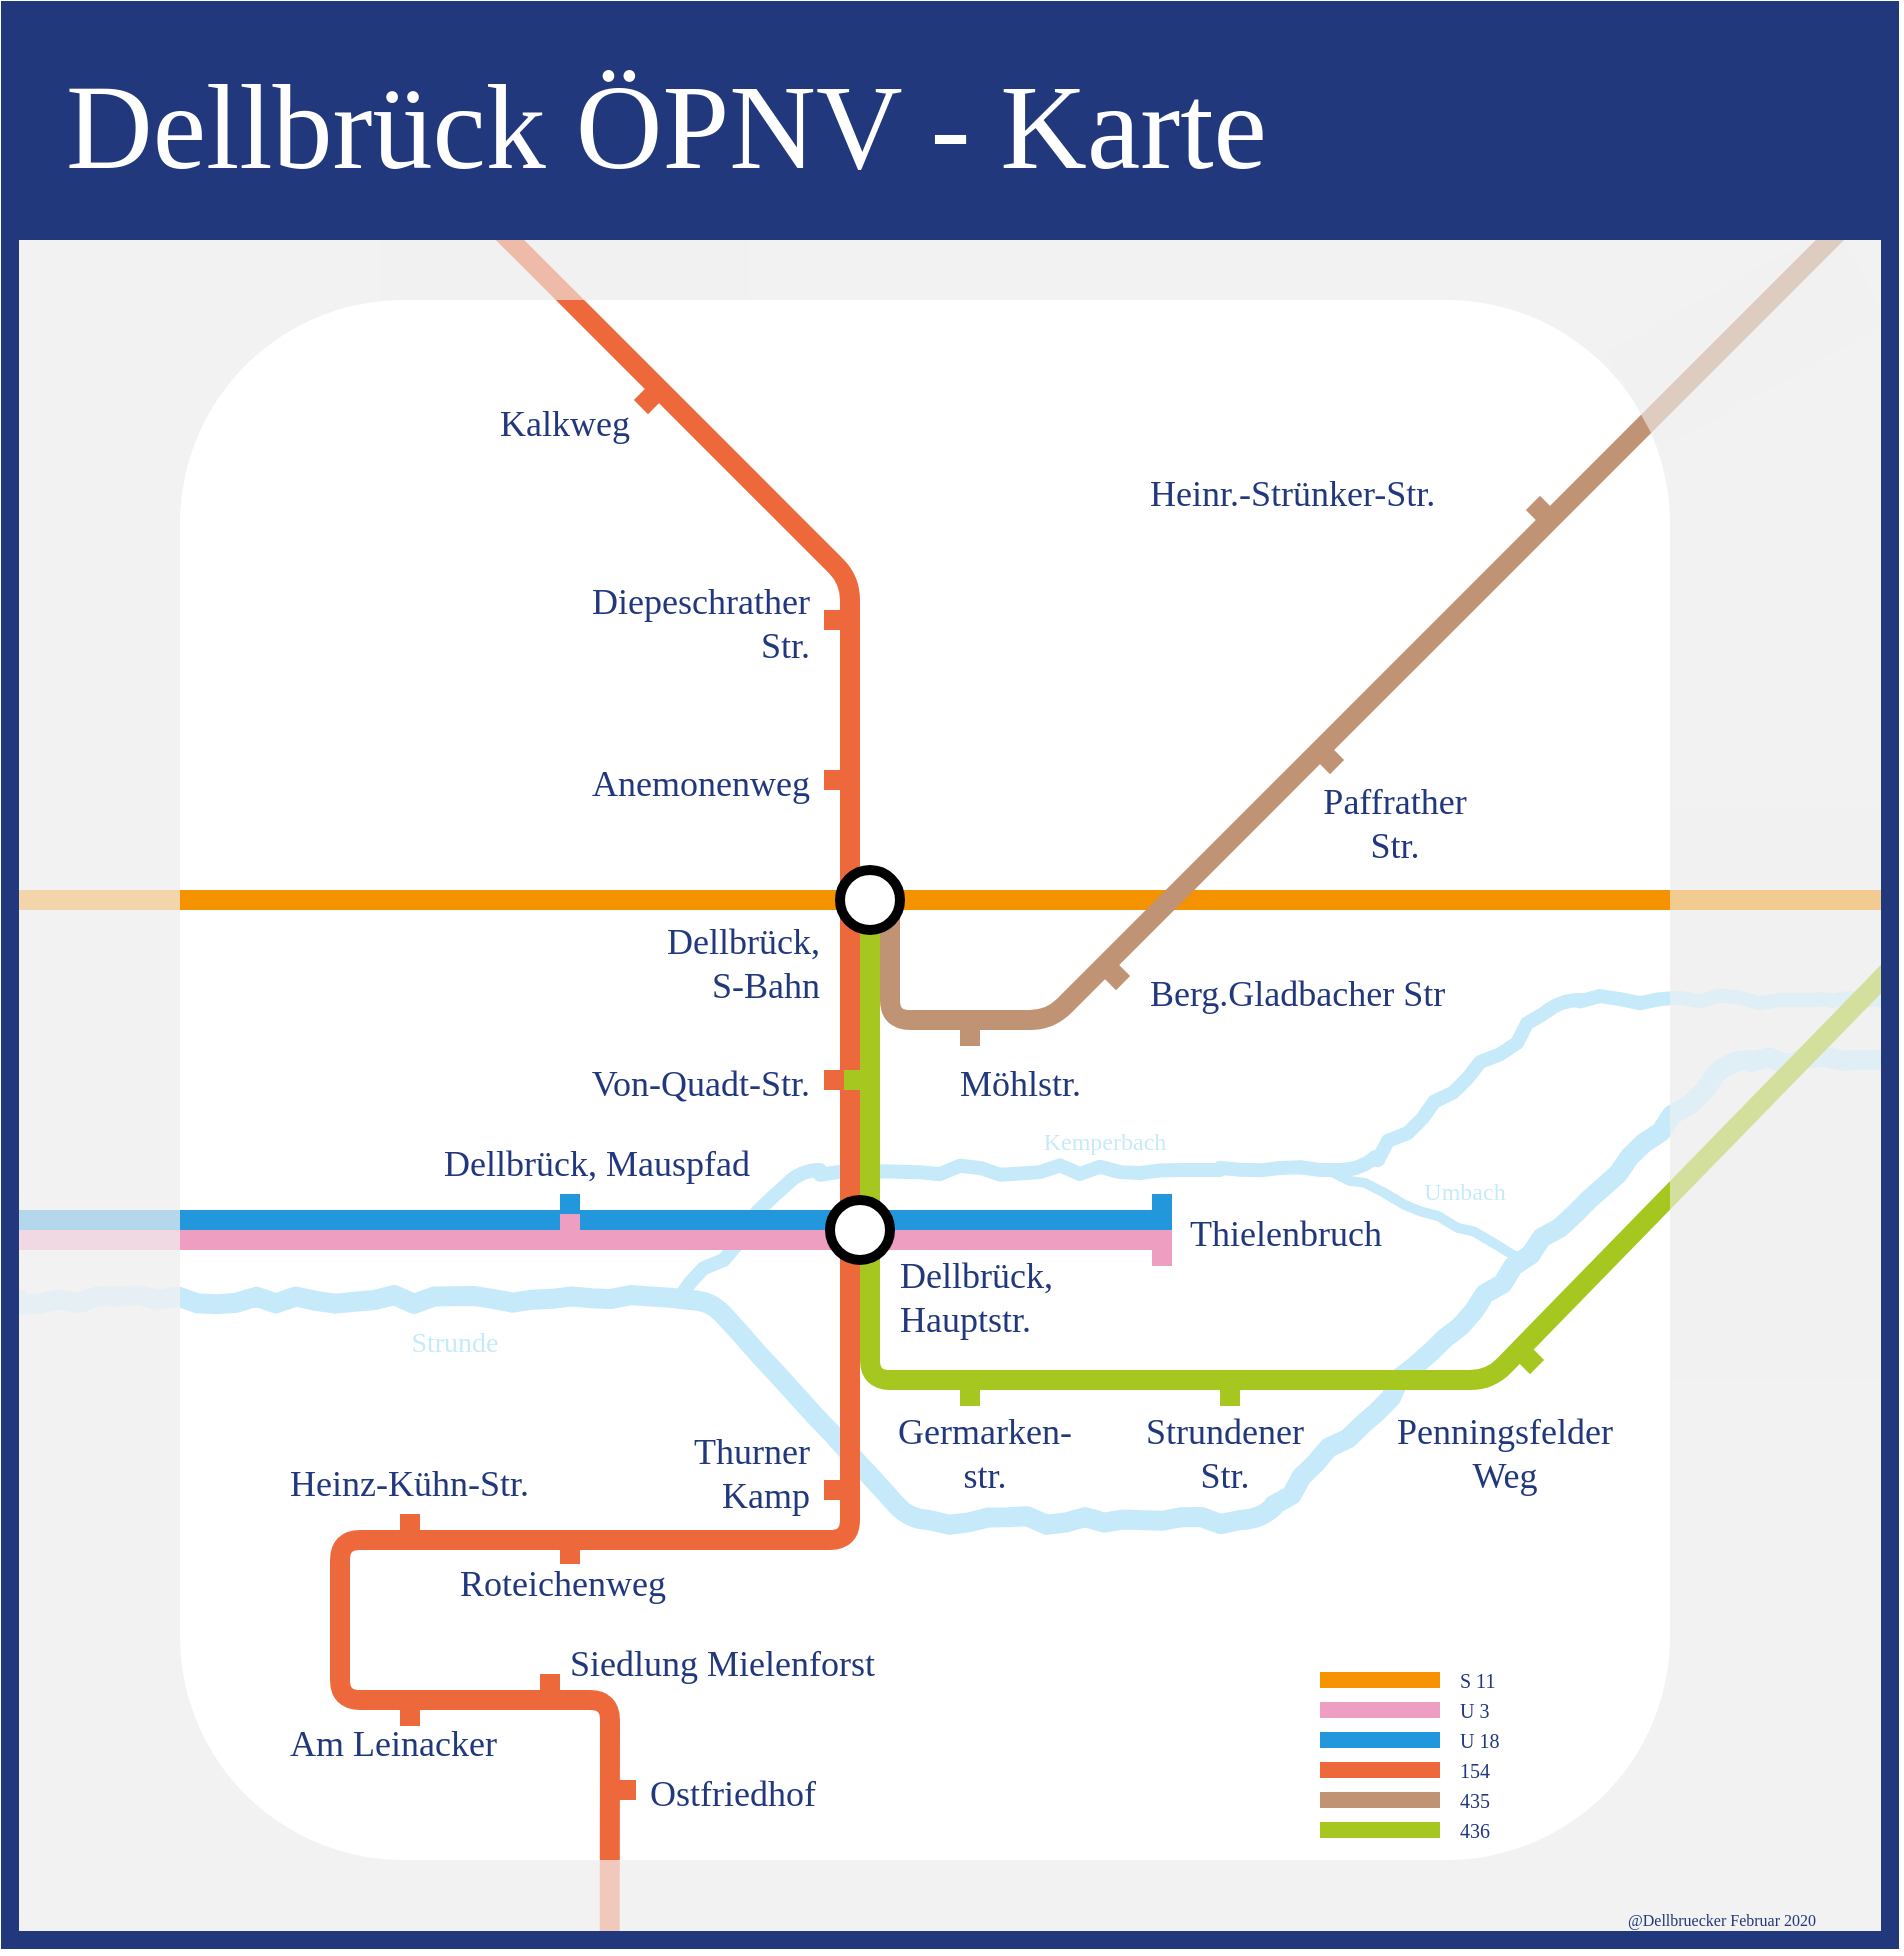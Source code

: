 <mxfile version="12.7.0" type="github">
  <diagram id="F8VpJ28K4jp9fLRufquV" name="Page-1">
    <mxGraphModel dx="2398" dy="1265" grid="1" gridSize="5" guides="1" tooltips="1" connect="1" arrows="1" fold="1" page="0" pageScale="1" pageWidth="1169" pageHeight="827" math="0" shadow="0" extFonts="Hammersmith One^https://fonts.googleapis.com/css?family=Hammersmith+One">
      <root>
        <mxCell id="0"/>
        <mxCell id="tSeJXY5QkdyVhTGE8RgK-30" value="Border" style="locked=1;" parent="0"/>
        <mxCell id="M_QFQK3Uzq7nNJ9T8SE2-3" value="&lt;ul&gt;&lt;li&gt;S11:&amp;nbsp;F49200&lt;br&gt;&lt;/li&gt;&lt;li&gt;3:&amp;nbsp; &amp;nbsp;&amp;nbsp;EE9EC1&lt;/li&gt;&lt;li&gt;15:&amp;nbsp; &amp;nbsp;2397DB&lt;/li&gt;&lt;li&gt;154:&amp;nbsp;ED693C&lt;/li&gt;&lt;li&gt;435: C19375&lt;/li&gt;&lt;li&gt;436:&amp;nbsp;A6C71F&lt;/li&gt;&lt;li&gt;Wasser:&amp;nbsp;C6EAFA /&amp;nbsp;29B3EF&amp;nbsp;&lt;/li&gt;&lt;li&gt;Text: 22387D&lt;/li&gt;&lt;li&gt;Hintergrund: F2F2F2&lt;/li&gt;&lt;/ul&gt;" style="text;html=1;strokeColor=none;fillColor=none;align=left;verticalAlign=middle;whiteSpace=wrap;rounded=0;" parent="tSeJXY5QkdyVhTGE8RgK-30" vertex="1">
          <mxGeometry x="565" y="855" width="275" height="150" as="geometry"/>
        </mxCell>
        <mxCell id="M_QFQK3Uzq7nNJ9T8SE2-12" value="station 10x10&lt;br&gt;2pt in line" style="shape=note;whiteSpace=wrap;html=1;backgroundOutline=1;darkOpacity=0.05;fillColor=#2397DB;" parent="tSeJXY5QkdyVhTGE8RgK-30" vertex="1">
          <mxGeometry x="825" y="870" width="80" height="100" as="geometry"/>
        </mxCell>
        <mxCell id="M_QFQK3Uzq7nNJ9T8SE2-6" value="" style="rounded=0;whiteSpace=wrap;html=1;fillColor=#F2F2F2;strokeColor=none;" parent="tSeJXY5QkdyVhTGE8RgK-30" vertex="1">
          <mxGeometry x="-20" y="60" width="940" height="940" as="geometry"/>
        </mxCell>
        <mxCell id="tSeJXY5QkdyVhTGE8RgK-31" value="" style="rounded=1;whiteSpace=wrap;html=1;strokeWidth=5;fillColor=#ffffff;strokeColor=none;shadow=0;glass=0;backgroundOutline=0;allowArrows=0;" parent="tSeJXY5QkdyVhTGE8RgK-30" vertex="1">
          <mxGeometry x="65" y="180" width="745" height="780" as="geometry"/>
        </mxCell>
        <mxCell id="tSeJXY5QkdyVhTGE8RgK-28" value="Water" style="locked=1;" parent="0"/>
        <mxCell id="tSeJXY5QkdyVhTGE8RgK-24" value="" style="endArrow=none;html=1;strokeColor=#C6EAFA;strokeWidth=7;fillColor=#C6EAFA;jumpSize=12;comic=1;jiggle=5;backgroundOutline=1;fontSize=8;" parent="tSeJXY5QkdyVhTGE8RgK-28" edge="1">
          <mxGeometry width="50" height="50" relative="1" as="geometry">
            <mxPoint x="315" y="680" as="sourcePoint"/>
            <mxPoint x="915" y="530" as="targetPoint"/>
            <Array as="points">
              <mxPoint x="375" y="615"/>
              <mxPoint x="575" y="615"/>
              <mxPoint x="655" y="615"/>
              <mxPoint x="755" y="530"/>
              <mxPoint x="875" y="530"/>
            </Array>
          </mxGeometry>
        </mxCell>
        <mxCell id="tSeJXY5QkdyVhTGE8RgK-23" value="" style="endArrow=none;html=1;strokeColor=#C6EAFA;strokeWidth=10;fillColor=#C6EAFA;jumpSize=12;shadow=0;comic=1;jiggle=5;backgroundOutline=1;fontSize=12;endSize=6;startSize=6;" parent="tSeJXY5QkdyVhTGE8RgK-28" edge="1">
          <mxGeometry width="50" height="50" relative="1" as="geometry">
            <mxPoint x="-15" y="680" as="sourcePoint"/>
            <mxPoint x="915" y="560" as="targetPoint"/>
            <Array as="points">
              <mxPoint x="330" y="680"/>
              <mxPoint x="430" y="790"/>
              <mxPoint x="605" y="790"/>
              <mxPoint x="840" y="560"/>
            </Array>
          </mxGeometry>
        </mxCell>
        <mxCell id="M_QFQK3Uzq7nNJ9T8SE2-67" value="" style="endArrow=none;html=1;strokeColor=#C6EAFA;strokeWidth=5;fillColor=#C6EAFA;jumpSize=12;comic=1;jiggle=5;backgroundOutline=1;" parent="tSeJXY5QkdyVhTGE8RgK-28" edge="1">
          <mxGeometry width="50" height="50" relative="1" as="geometry">
            <mxPoint x="640" y="615" as="sourcePoint"/>
            <mxPoint x="740" y="660" as="targetPoint"/>
          </mxGeometry>
        </mxCell>
        <mxCell id="1" value="Lines" style="" parent="0"/>
        <mxCell id="DB9aXXIR0IWll7c-367i-10" value="" style="endArrow=none;html=1;strokeWidth=10;fillColor=#fff2cc;fontFamily=Lucida Console;fontSize=10;fontColor=#3333FF;strokeColor=#F49200;" parent="1" edge="1">
          <mxGeometry width="100" relative="1" as="geometry">
            <mxPoint x="-20" y="480" as="sourcePoint"/>
            <mxPoint x="920" y="480" as="targetPoint"/>
          </mxGeometry>
        </mxCell>
        <mxCell id="DB9aXXIR0IWll7c-367i-11" value="" style="endArrow=none;html=1;strokeWidth=10;fillColor=#0050ef;fontFamily=Lucida Console;fontSize=10;fontColor=#3333FF;strokeColor=#EE9EC1;" parent="1" edge="1">
          <mxGeometry width="100" relative="1" as="geometry">
            <mxPoint x="-20" y="650" as="sourcePoint"/>
            <mxPoint x="560" y="650" as="targetPoint"/>
          </mxGeometry>
        </mxCell>
        <mxCell id="tSeJXY5QkdyVhTGE8RgK-1" value="" style="endArrow=none;html=1;strokeWidth=10;fillColor=#d5e8d4;fontFamily=Lucida Console;fontSize=10;fontColor=#3333FF;strokeColor=#C19375;" parent="1" edge="1">
          <mxGeometry width="100" relative="1" as="geometry">
            <mxPoint x="420" y="480" as="sourcePoint"/>
            <mxPoint x="915" y="125" as="targetPoint"/>
            <Array as="points">
              <mxPoint x="420" y="540"/>
              <mxPoint x="500" y="540"/>
              <mxPoint x="680" y="360"/>
            </Array>
          </mxGeometry>
        </mxCell>
        <mxCell id="tSeJXY5QkdyVhTGE8RgK-3" value="" style="endArrow=none;html=1;strokeWidth=10;fillColor=#0050ef;fontFamily=Lucida Console;fontSize=10;fontColor=#3333FF;strokeColor=#2397DB;" parent="1" edge="1">
          <mxGeometry width="100" relative="1" as="geometry">
            <mxPoint x="-20" y="640" as="sourcePoint"/>
            <mxPoint x="560" y="640" as="targetPoint"/>
          </mxGeometry>
        </mxCell>
        <mxCell id="DB9aXXIR0IWll7c-367i-13" value="" style="endArrow=none;html=1;strokeWidth=10;fillColor=#d80073;fontFamily=Lucida Console;fontSize=10;fontColor=#3333FF;strokeColor=#ED693C;exitX=0.319;exitY=1;exitDx=0;exitDy=0;exitPerimeter=0;" parent="1" edge="1" source="M_QFQK3Uzq7nNJ9T8SE2-6">
          <mxGeometry width="100" relative="1" as="geometry">
            <mxPoint x="280" y="1025" as="sourcePoint"/>
            <mxPoint x="145" y="65" as="targetPoint"/>
            <Array as="points">
              <mxPoint x="280" y="880"/>
              <mxPoint x="145" y="880"/>
              <mxPoint x="145" y="800"/>
              <mxPoint x="400" y="800"/>
              <mxPoint x="400" y="320"/>
            </Array>
          </mxGeometry>
        </mxCell>
        <mxCell id="tSeJXY5QkdyVhTGE8RgK-2" value="" style="endArrow=none;html=1;strokeWidth=10;fillColor=#d5e8d4;fontFamily=Lucida Console;fontSize=10;fontColor=#3333FF;strokeColor=#A6C71F;entryX=0.999;entryY=0.485;entryDx=0;entryDy=0;entryPerimeter=0;" parent="1" edge="1" target="M_QFQK3Uzq7nNJ9T8SE2-6">
          <mxGeometry width="100" relative="1" as="geometry">
            <mxPoint x="410" y="480" as="sourcePoint"/>
            <mxPoint x="915" y="520" as="targetPoint"/>
            <Array as="points">
              <mxPoint x="410" y="720"/>
              <mxPoint x="720" y="720"/>
            </Array>
          </mxGeometry>
        </mxCell>
        <mxCell id="tSeJXY5QkdyVhTGE8RgK-29" value="Stations" style="locked=1;" parent="0"/>
        <mxCell id="tSeJXY5QkdyVhTGE8RgK-16" value="" style="ellipse;whiteSpace=wrap;html=1;aspect=fixed;strokeWidth=5;allowArrows=0;connectable=0;" parent="tSeJXY5QkdyVhTGE8RgK-29" vertex="1">
          <mxGeometry x="395" y="465" width="30" height="30" as="geometry"/>
        </mxCell>
        <mxCell id="tSeJXY5QkdyVhTGE8RgK-13" value="" style="ellipse;whiteSpace=wrap;html=1;aspect=fixed;strokeWidth=5;allowArrows=0;connectable=0;" parent="tSeJXY5QkdyVhTGE8RgK-29" vertex="1">
          <mxGeometry x="390" y="630" width="30" height="30" as="geometry"/>
        </mxCell>
        <mxCell id="M_QFQK3Uzq7nNJ9T8SE2-8" value="" style="whiteSpace=wrap;html=1;aspect=fixed;fillColor=#EE9EC1;strokeColor=none;" parent="tSeJXY5QkdyVhTGE8RgK-29" vertex="1">
          <mxGeometry x="255" y="637" width="10" height="10" as="geometry"/>
        </mxCell>
        <mxCell id="M_QFQK3Uzq7nNJ9T8SE2-9" value="" style="whiteSpace=wrap;html=1;aspect=fixed;fillColor=#2397DB;strokeColor=none;" parent="tSeJXY5QkdyVhTGE8RgK-29" vertex="1">
          <mxGeometry x="255" y="627" width="10" height="10" as="geometry"/>
        </mxCell>
        <mxCell id="M_QFQK3Uzq7nNJ9T8SE2-10" value="" style="whiteSpace=wrap;html=1;fillColor=#EE9EC1;strokeColor=none;" parent="tSeJXY5QkdyVhTGE8RgK-29" vertex="1">
          <mxGeometry x="551" y="645" width="10" height="18" as="geometry"/>
        </mxCell>
        <mxCell id="M_QFQK3Uzq7nNJ9T8SE2-11" value="" style="whiteSpace=wrap;html=1;fillColor=#2397DB;strokeColor=none;" parent="tSeJXY5QkdyVhTGE8RgK-29" vertex="1">
          <mxGeometry x="551" y="627" width="10" height="18" as="geometry"/>
        </mxCell>
        <mxCell id="M_QFQK3Uzq7nNJ9T8SE2-13" value="" style="whiteSpace=wrap;html=1;aspect=fixed;fillColor=#C19375;strokeColor=none;" parent="tSeJXY5QkdyVhTGE8RgK-29" vertex="1">
          <mxGeometry x="455" y="543" width="10" height="10" as="geometry"/>
        </mxCell>
        <mxCell id="M_QFQK3Uzq7nNJ9T8SE2-14" value="" style="whiteSpace=wrap;html=1;aspect=fixed;fillColor=#C19375;strokeColor=none;rotation=45;" parent="tSeJXY5QkdyVhTGE8RgK-29" vertex="1">
          <mxGeometry x="528" y="513" width="10" height="10" as="geometry"/>
        </mxCell>
        <mxCell id="M_QFQK3Uzq7nNJ9T8SE2-16" value="" style="whiteSpace=wrap;html=1;aspect=fixed;fillColor=#C19375;strokeColor=none;rotation=45;" parent="tSeJXY5QkdyVhTGE8RgK-29" vertex="1">
          <mxGeometry x="635" y="405" width="10" height="10" as="geometry"/>
        </mxCell>
        <mxCell id="M_QFQK3Uzq7nNJ9T8SE2-17" value="" style="whiteSpace=wrap;html=1;aspect=fixed;fillColor=#C19375;strokeColor=none;rotation=45;" parent="tSeJXY5QkdyVhTGE8RgK-29" vertex="1">
          <mxGeometry x="740" y="280" width="10" height="10" as="geometry"/>
        </mxCell>
        <mxCell id="M_QFQK3Uzq7nNJ9T8SE2-18" value="" style="whiteSpace=wrap;html=1;aspect=fixed;fillColor=#ED693C;strokeColor=none;" parent="tSeJXY5QkdyVhTGE8RgK-29" vertex="1">
          <mxGeometry x="387" y="415" width="10" height="10" as="geometry"/>
        </mxCell>
        <mxCell id="M_QFQK3Uzq7nNJ9T8SE2-19" value="" style="whiteSpace=wrap;html=1;aspect=fixed;fillColor=#ED693C;strokeColor=none;" parent="tSeJXY5QkdyVhTGE8RgK-29" vertex="1">
          <mxGeometry x="387" y="335" width="10" height="10" as="geometry"/>
        </mxCell>
        <mxCell id="M_QFQK3Uzq7nNJ9T8SE2-20" value="" style="whiteSpace=wrap;html=1;aspect=fixed;fillColor=#ED693C;strokeColor=none;rotation=45;" parent="tSeJXY5QkdyVhTGE8RgK-29" vertex="1">
          <mxGeometry x="294" y="225" width="10" height="10" as="geometry"/>
        </mxCell>
        <mxCell id="M_QFQK3Uzq7nNJ9T8SE2-21" value="" style="whiteSpace=wrap;html=1;aspect=fixed;fillColor=#ED693C;strokeColor=none;" parent="tSeJXY5QkdyVhTGE8RgK-29" vertex="1">
          <mxGeometry x="387" y="565" width="10" height="10" as="geometry"/>
        </mxCell>
        <mxCell id="M_QFQK3Uzq7nNJ9T8SE2-22" value="" style="whiteSpace=wrap;html=1;aspect=fixed;fillColor=#ED693C;strokeColor=none;" parent="tSeJXY5QkdyVhTGE8RgK-29" vertex="1">
          <mxGeometry x="387" y="770" width="10" height="10" as="geometry"/>
        </mxCell>
        <mxCell id="M_QFQK3Uzq7nNJ9T8SE2-23" value="" style="whiteSpace=wrap;html=1;aspect=fixed;fillColor=#ED693C;strokeColor=none;" parent="tSeJXY5QkdyVhTGE8RgK-29" vertex="1">
          <mxGeometry x="255" y="802" width="10" height="10" as="geometry"/>
        </mxCell>
        <mxCell id="M_QFQK3Uzq7nNJ9T8SE2-24" value="" style="whiteSpace=wrap;html=1;aspect=fixed;fillColor=#ED693C;strokeColor=none;" parent="tSeJXY5QkdyVhTGE8RgK-29" vertex="1">
          <mxGeometry x="175" y="787" width="10" height="10" as="geometry"/>
        </mxCell>
        <mxCell id="M_QFQK3Uzq7nNJ9T8SE2-25" value="" style="whiteSpace=wrap;html=1;aspect=fixed;fillColor=#ED693C;strokeColor=none;" parent="tSeJXY5QkdyVhTGE8RgK-29" vertex="1">
          <mxGeometry x="175" y="883" width="10" height="10" as="geometry"/>
        </mxCell>
        <mxCell id="M_QFQK3Uzq7nNJ9T8SE2-26" value="" style="whiteSpace=wrap;html=1;aspect=fixed;fillColor=#ED693C;strokeColor=none;" parent="tSeJXY5QkdyVhTGE8RgK-29" vertex="1">
          <mxGeometry x="245" y="867" width="10" height="10" as="geometry"/>
        </mxCell>
        <mxCell id="M_QFQK3Uzq7nNJ9T8SE2-27" value="" style="whiteSpace=wrap;html=1;aspect=fixed;fillColor=#ED693C;strokeColor=none;" parent="tSeJXY5QkdyVhTGE8RgK-29" vertex="1">
          <mxGeometry x="283" y="920" width="10" height="10" as="geometry"/>
        </mxCell>
        <mxCell id="M_QFQK3Uzq7nNJ9T8SE2-30" value="" style="whiteSpace=wrap;html=1;aspect=fixed;fillColor=#A6C71F;strokeColor=none;" parent="tSeJXY5QkdyVhTGE8RgK-29" vertex="1">
          <mxGeometry x="397" y="565" width="10" height="10" as="geometry"/>
        </mxCell>
        <mxCell id="M_QFQK3Uzq7nNJ9T8SE2-31" value="" style="whiteSpace=wrap;html=1;aspect=fixed;fillColor=#A6C71F;strokeColor=none;" parent="tSeJXY5QkdyVhTGE8RgK-29" vertex="1">
          <mxGeometry x="455" y="723" width="10" height="10" as="geometry"/>
        </mxCell>
        <mxCell id="M_QFQK3Uzq7nNJ9T8SE2-32" value="" style="whiteSpace=wrap;html=1;aspect=fixed;fillColor=#A6C71F;strokeColor=none;" parent="tSeJXY5QkdyVhTGE8RgK-29" vertex="1">
          <mxGeometry x="585" y="723" width="10" height="10" as="geometry"/>
        </mxCell>
        <mxCell id="M_QFQK3Uzq7nNJ9T8SE2-33" value="" style="whiteSpace=wrap;html=1;aspect=fixed;fillColor=#A6C71F;strokeColor=none;rotation=45;allowArrows=0;" parent="tSeJXY5QkdyVhTGE8RgK-29" vertex="1">
          <mxGeometry x="735" y="705" width="10" height="10" as="geometry"/>
        </mxCell>
        <mxCell id="M_QFQK3Uzq7nNJ9T8SE2-1" value="Text" style="locked=1;" parent="0"/>
        <mxCell id="M_QFQK3Uzq7nNJ9T8SE2-38" value="Kalkweg" style="text;strokeColor=none;fillColor=none;align=right;verticalAlign=middle;rounded=0;fontFamily=Hammersmith One;fontColor=#22387D;fontSize=18;fontStyle=0;connectable=0;allowArrows=0;expand=1;horizontal=1;textDirection=ltr;spacing=0;" parent="M_QFQK3Uzq7nNJ9T8SE2-1" vertex="1">
          <mxGeometry x="165" y="230" width="125" height="20" as="geometry"/>
        </mxCell>
        <mxCell id="M_QFQK3Uzq7nNJ9T8SE2-40" value="Diepeschrather&#xa;Str." style="text;strokeColor=none;fillColor=none;align=right;verticalAlign=middle;rounded=0;fontFamily=Hammersmith One;fontColor=#22387D;fontSize=18;fontStyle=0;connectable=0;allowArrows=0;expand=1;horizontal=1;textDirection=ltr;spacing=0;" parent="M_QFQK3Uzq7nNJ9T8SE2-1" vertex="1">
          <mxGeometry x="255" y="330" width="125" height="20" as="geometry"/>
        </mxCell>
        <mxCell id="M_QFQK3Uzq7nNJ9T8SE2-41" value="Anemonenweg" style="text;strokeColor=none;fillColor=none;align=right;verticalAlign=middle;rounded=0;fontFamily=Hammersmith One;fontColor=#22387D;fontSize=18;fontStyle=0;connectable=0;allowArrows=0;expand=1;horizontal=1;textDirection=ltr;spacing=0;" parent="M_QFQK3Uzq7nNJ9T8SE2-1" vertex="1">
          <mxGeometry x="255" y="410" width="125" height="20" as="geometry"/>
        </mxCell>
        <mxCell id="M_QFQK3Uzq7nNJ9T8SE2-42" value="Von-Quadt-Str." style="text;strokeColor=none;fillColor=none;align=right;verticalAlign=middle;rounded=0;fontFamily=Hammersmith One;fontColor=#22387D;fontSize=18;fontStyle=0;connectable=0;allowArrows=0;expand=1;horizontal=1;textDirection=ltr;spacing=0;" parent="M_QFQK3Uzq7nNJ9T8SE2-1" vertex="1">
          <mxGeometry x="255" y="560" width="125" height="20" as="geometry"/>
        </mxCell>
        <mxCell id="M_QFQK3Uzq7nNJ9T8SE2-43" value="Dellbrück, Mauspfad" style="text;strokeColor=none;fillColor=none;align=right;verticalAlign=middle;rounded=0;fontFamily=Hammersmith One;fontColor=#22387D;fontSize=18;fontStyle=0;connectable=0;allowArrows=0;expand=1;horizontal=1;textDirection=ltr;spacing=0;" parent="M_QFQK3Uzq7nNJ9T8SE2-1" vertex="1">
          <mxGeometry x="225" y="600" width="125" height="20" as="geometry"/>
        </mxCell>
        <mxCell id="M_QFQK3Uzq7nNJ9T8SE2-44" value="Möhlstr." style="text;strokeColor=none;fillColor=none;align=left;verticalAlign=middle;rounded=0;fontFamily=Hammersmith One;fontColor=#22387D;fontSize=18;fontStyle=0;connectable=0;allowArrows=0;expand=1;horizontal=1;textDirection=ltr;spacing=0;" parent="M_QFQK3Uzq7nNJ9T8SE2-1" vertex="1">
          <mxGeometry x="455" y="560" width="125" height="20" as="geometry"/>
        </mxCell>
        <mxCell id="M_QFQK3Uzq7nNJ9T8SE2-45" value="Berg.Gladbacher Str" style="text;strokeColor=none;fillColor=none;align=left;verticalAlign=middle;rounded=0;fontFamily=Hammersmith One;fontColor=#22387D;fontSize=18;fontStyle=0;connectable=0;allowArrows=0;expand=1;horizontal=1;textDirection=ltr;spacing=0;" parent="M_QFQK3Uzq7nNJ9T8SE2-1" vertex="1">
          <mxGeometry x="550" y="515" width="125" height="20" as="geometry"/>
        </mxCell>
        <mxCell id="M_QFQK3Uzq7nNJ9T8SE2-46" value="Paffrather&#xa;Str." style="text;strokeColor=none;fillColor=none;align=center;verticalAlign=middle;rounded=0;fontFamily=Hammersmith One;fontColor=#22387D;fontSize=18;fontStyle=0;connectable=0;allowArrows=0;expand=1;horizontal=1;textDirection=ltr;spacing=0;" parent="M_QFQK3Uzq7nNJ9T8SE2-1" vertex="1">
          <mxGeometry x="610" y="430" width="125" height="20" as="geometry"/>
        </mxCell>
        <mxCell id="M_QFQK3Uzq7nNJ9T8SE2-47" value="Heinr.-Strünker-Str." style="text;strokeColor=none;fillColor=none;align=left;verticalAlign=middle;rounded=0;fontFamily=Hammersmith One;fontColor=#22387D;fontSize=18;fontStyle=0;connectable=0;allowArrows=0;expand=1;horizontal=1;textDirection=ltr;spacing=0;" parent="M_QFQK3Uzq7nNJ9T8SE2-1" vertex="1">
          <mxGeometry x="550" y="265" width="125" height="20" as="geometry"/>
        </mxCell>
        <mxCell id="M_QFQK3Uzq7nNJ9T8SE2-48" value="Dellbrück,&#xa;S-Bahn" style="text;strokeColor=none;fillColor=none;align=right;verticalAlign=middle;rounded=0;fontFamily=Hammersmith One;fontColor=#22387D;fontSize=18;fontStyle=0;connectable=0;allowArrows=0;expand=1;horizontal=1;textDirection=ltr;spacing=0;" parent="M_QFQK3Uzq7nNJ9T8SE2-1" vertex="1">
          <mxGeometry x="260" y="500" width="125" height="20" as="geometry"/>
        </mxCell>
        <mxCell id="M_QFQK3Uzq7nNJ9T8SE2-49" value="Dellbrück,&#xa;Hauptstr." style="text;strokeColor=none;fillColor=none;align=left;verticalAlign=middle;rounded=0;fontFamily=Hammersmith One;fontColor=#22387D;fontSize=18;fontStyle=0;connectable=0;allowArrows=0;expand=1;horizontal=1;textDirection=ltr;spacing=0;" parent="M_QFQK3Uzq7nNJ9T8SE2-1" vertex="1">
          <mxGeometry x="425" y="667" width="125" height="20" as="geometry"/>
        </mxCell>
        <mxCell id="M_QFQK3Uzq7nNJ9T8SE2-50" value="Germarken-&#xa;str." style="text;strokeColor=none;fillColor=none;align=center;verticalAlign=middle;rounded=0;fontFamily=Hammersmith One;fontColor=#22387D;fontSize=18;fontStyle=0;connectable=0;allowArrows=0;expand=1;horizontal=1;textDirection=ltr;spacing=0;" parent="M_QFQK3Uzq7nNJ9T8SE2-1" vertex="1">
          <mxGeometry x="405" y="745" width="125" height="20" as="geometry"/>
        </mxCell>
        <mxCell id="M_QFQK3Uzq7nNJ9T8SE2-51" value="Strundener&#xa;Str." style="text;strokeColor=none;fillColor=none;align=center;verticalAlign=middle;rounded=0;fontFamily=Hammersmith One;fontColor=#22387D;fontSize=18;fontStyle=0;connectable=0;allowArrows=0;expand=1;horizontal=1;textDirection=ltr;spacing=0;" parent="M_QFQK3Uzq7nNJ9T8SE2-1" vertex="1">
          <mxGeometry x="525" y="745" width="125" height="20" as="geometry"/>
        </mxCell>
        <mxCell id="M_QFQK3Uzq7nNJ9T8SE2-52" value="Penningsfelder&#xa;Weg" style="text;strokeColor=none;fillColor=none;align=center;verticalAlign=middle;rounded=0;fontFamily=Hammersmith One;fontColor=#22387D;fontSize=18;fontStyle=0;connectable=0;allowArrows=0;expand=1;horizontal=1;textDirection=ltr;spacing=0;" parent="M_QFQK3Uzq7nNJ9T8SE2-1" vertex="1">
          <mxGeometry x="665" y="747.5" width="125" height="15" as="geometry"/>
        </mxCell>
        <mxCell id="M_QFQK3Uzq7nNJ9T8SE2-53" value="Thurner&#xa;Kamp" style="text;strokeColor=none;fillColor=none;align=right;verticalAlign=middle;rounded=0;fontFamily=Hammersmith One;fontColor=#22387D;fontSize=18;fontStyle=0;connectable=0;allowArrows=0;expand=1;horizontal=1;textDirection=ltr;spacing=0;" parent="M_QFQK3Uzq7nNJ9T8SE2-1" vertex="1">
          <mxGeometry x="255" y="755" width="125" height="20" as="geometry"/>
        </mxCell>
        <mxCell id="M_QFQK3Uzq7nNJ9T8SE2-54" value="Roteichenweg" style="text;strokeColor=none;fillColor=none;align=left;verticalAlign=middle;rounded=0;fontFamily=Hammersmith One;fontColor=#22387D;fontSize=18;fontStyle=0;connectable=0;allowArrows=0;expand=1;horizontal=1;textDirection=ltr;spacing=0;" parent="M_QFQK3Uzq7nNJ9T8SE2-1" vertex="1">
          <mxGeometry x="205" y="810" width="125" height="20" as="geometry"/>
        </mxCell>
        <mxCell id="M_QFQK3Uzq7nNJ9T8SE2-55" value="Heinz-Kühn-Str." style="text;strokeColor=none;fillColor=none;align=left;verticalAlign=middle;rounded=0;fontFamily=Hammersmith One;fontColor=#22387D;fontSize=18;fontStyle=0;connectable=0;allowArrows=0;expand=1;horizontal=1;textDirection=ltr;spacing=0;" parent="M_QFQK3Uzq7nNJ9T8SE2-1" vertex="1">
          <mxGeometry x="120" y="760" width="125" height="20" as="geometry"/>
        </mxCell>
        <mxCell id="M_QFQK3Uzq7nNJ9T8SE2-56" value="Siedlung Mielenforst" style="text;strokeColor=none;fillColor=none;align=left;verticalAlign=middle;rounded=0;fontFamily=Hammersmith One;fontColor=#22387D;fontSize=18;fontStyle=0;connectable=0;allowArrows=0;expand=1;horizontal=1;textDirection=ltr;spacing=0;" parent="M_QFQK3Uzq7nNJ9T8SE2-1" vertex="1">
          <mxGeometry x="260" y="850" width="125" height="20" as="geometry"/>
        </mxCell>
        <mxCell id="M_QFQK3Uzq7nNJ9T8SE2-57" value="Ostfriedhof" style="text;strokeColor=none;fillColor=none;align=left;verticalAlign=middle;rounded=0;fontFamily=Hammersmith One;fontColor=#22387D;fontSize=18;fontStyle=0;connectable=0;allowArrows=0;expand=1;horizontal=1;textDirection=ltr;spacing=0;" parent="M_QFQK3Uzq7nNJ9T8SE2-1" vertex="1">
          <mxGeometry x="300" y="915" width="125" height="20" as="geometry"/>
        </mxCell>
        <mxCell id="M_QFQK3Uzq7nNJ9T8SE2-58" value="Thielenbruch" style="text;strokeColor=none;fillColor=none;align=left;verticalAlign=middle;rounded=0;fontFamily=Hammersmith One;fontColor=#22387D;fontSize=18;fontStyle=0;connectable=0;allowArrows=0;expand=1;horizontal=1;textDirection=ltr;spacing=0;" parent="M_QFQK3Uzq7nNJ9T8SE2-1" vertex="1">
          <mxGeometry x="570" y="635" width="125" height="20" as="geometry"/>
        </mxCell>
        <mxCell id="M_QFQK3Uzq7nNJ9T8SE2-59" value="Am Leinacker" style="text;strokeColor=none;fillColor=none;align=left;verticalAlign=middle;rounded=0;fontFamily=Hammersmith One;fontColor=#22387D;fontSize=18;fontStyle=0;connectable=0;allowArrows=0;expand=1;horizontal=1;textDirection=ltr;spacing=0;" parent="M_QFQK3Uzq7nNJ9T8SE2-1" vertex="1">
          <mxGeometry x="120" y="890" width="125" height="20" as="geometry"/>
        </mxCell>
        <mxCell id="M_QFQK3Uzq7nNJ9T8SE2-65" value="Strunde" style="text;strokeColor=none;fillColor=none;align=center;verticalAlign=middle;rounded=0;fontFamily=Hammersmith One;fontColor=#C6EAFA;fontSize=14;fontStyle=0;connectable=0;allowArrows=0;expand=1;horizontal=1;textDirection=ltr;spacing=0;labelBorderColor=none;" parent="M_QFQK3Uzq7nNJ9T8SE2-1" vertex="1">
          <mxGeometry x="140" y="690" width="125" height="20" as="geometry"/>
        </mxCell>
        <mxCell id="M_QFQK3Uzq7nNJ9T8SE2-66" value="Kemperbach" style="text;strokeColor=none;fillColor=none;align=center;verticalAlign=middle;rounded=0;fontFamily=Hammersmith One;fontColor=#C6EAFA;fontSize=12;fontStyle=0;connectable=0;allowArrows=0;expand=1;horizontal=1;textDirection=ltr;spacing=0;labelBorderColor=none;" parent="M_QFQK3Uzq7nNJ9T8SE2-1" vertex="1">
          <mxGeometry x="465" y="590" width="125" height="20" as="geometry"/>
        </mxCell>
        <mxCell id="M_QFQK3Uzq7nNJ9T8SE2-68" value="Umbach" style="text;strokeColor=none;fillColor=none;align=center;verticalAlign=middle;rounded=0;fontFamily=Hammersmith One;fontColor=#C6EAFA;fontSize=12;fontStyle=0;connectable=0;allowArrows=0;expand=1;horizontal=1;textDirection=ltr;spacing=0;labelBorderColor=none;" parent="M_QFQK3Uzq7nNJ9T8SE2-1" vertex="1">
          <mxGeometry x="645" y="615" width="125" height="20" as="geometry"/>
        </mxCell>
        <mxCell id="Bmg6g-iRw27d0fJSjzcu-1" value="Key" style="" parent="0"/>
        <mxCell id="Bmg6g-iRw27d0fJSjzcu-32" value="" style="rounded=0;whiteSpace=wrap;html=1;shadow=0;strokeColor=none;fillColor=#f2f2f2;fontFamily=Hammersmith One;fontSize=60;fontColor=#FFFFFF;align=left;opacity=60;rotation=151;" vertex="1" parent="Bmg6g-iRw27d0fJSjzcu-1">
          <mxGeometry x="783.44" y="170.45" width="131" height="56.34" as="geometry"/>
        </mxCell>
        <mxCell id="Bmg6g-iRw27d0fJSjzcu-29" value="" style="rounded=0;whiteSpace=wrap;html=1;shadow=0;strokeColor=none;fillColor=#f2f2f2;fontFamily=Hammersmith One;fontSize=60;fontColor=#FFFFFF;align=left;opacity=60;" vertex="1" parent="Bmg6g-iRw27d0fJSjzcu-1">
          <mxGeometry x="810" y="435" width="110" height="285" as="geometry"/>
        </mxCell>
        <mxCell id="Bmg6g-iRw27d0fJSjzcu-27" value="" style="rounded=0;whiteSpace=wrap;html=1;shadow=0;strokeColor=none;fillColor=#f2f2f2;fontFamily=Hammersmith One;fontSize=60;fontColor=#FFFFFF;align=left;opacity=70;" vertex="1" parent="Bmg6g-iRw27d0fJSjzcu-1">
          <mxGeometry x="210" y="960" width="120" height="40" as="geometry"/>
        </mxCell>
        <mxCell id="Bmg6g-iRw27d0fJSjzcu-28" value="" style="rounded=0;whiteSpace=wrap;html=1;shadow=0;strokeColor=none;fillColor=#f2f2f2;fontFamily=Hammersmith One;fontSize=60;fontColor=#FFFFFF;align=left;opacity=70;" vertex="1" parent="Bmg6g-iRw27d0fJSjzcu-1">
          <mxGeometry x="-20" y="465" width="85" height="230" as="geometry"/>
        </mxCell>
        <mxCell id="Bmg6g-iRw27d0fJSjzcu-34" value="" style="whiteSpace=wrap;html=1;rounded=1;shadow=0;strokeColor=#22387D;fillColor=none;fontFamily=Hammersmith One;fontSize=8;fontColor=#FFFFFF;align=left;strokeWidth=9;arcSize=0;" vertex="1" parent="Bmg6g-iRw27d0fJSjzcu-1">
          <mxGeometry x="-20" y="35" width="940" height="965" as="geometry"/>
        </mxCell>
        <mxCell id="Bmg6g-iRw27d0fJSjzcu-30" value="" style="rounded=0;whiteSpace=wrap;html=1;shadow=0;strokeColor=none;fillColor=#f2f2f2;fontFamily=Hammersmith One;fontSize=60;fontColor=#FFFFFF;align=left;opacity=60;" vertex="1" parent="Bmg6g-iRw27d0fJSjzcu-1">
          <mxGeometry x="165" y="130" width="185" height="50" as="geometry"/>
        </mxCell>
        <mxCell id="Bmg6g-iRw27d0fJSjzcu-2" value="" style="endArrow=none;html=1;strokeWidth=8;fillColor=#0050ef;fontFamily=Lucida Console;fontSize=10;fontColor=#3333FF;strokeColor=#2397DB;spacingLeft=35;" edge="1" parent="Bmg6g-iRw27d0fJSjzcu-1">
          <mxGeometry width="100" relative="1" as="geometry">
            <mxPoint x="635" y="900" as="sourcePoint"/>
            <mxPoint x="695" y="900" as="targetPoint"/>
          </mxGeometry>
        </mxCell>
        <mxCell id="Bmg6g-iRw27d0fJSjzcu-3" value="U 18" style="text;html=1;align=left;verticalAlign=middle;resizable=0;points=[];labelBackgroundColor=#ffffff;fontSize=10;fontFamily=Hammersmith One;fontColor=#22387D;labelPosition=right;verticalLabelPosition=middle;spacingRight=0;spacingLeft=20;spacing=10;" vertex="1" connectable="0" parent="Bmg6g-iRw27d0fJSjzcu-2">
          <mxGeometry x="0.326" relative="1" as="geometry">
            <mxPoint as="offset"/>
          </mxGeometry>
        </mxCell>
        <mxCell id="Bmg6g-iRw27d0fJSjzcu-4" value="" style="endArrow=none;html=1;strokeWidth=8;fillColor=#0050ef;fontFamily=Lucida Console;fontSize=10;fontColor=#3333FF;strokeColor=#EE9EC1;spacingLeft=35;" edge="1" parent="Bmg6g-iRw27d0fJSjzcu-1">
          <mxGeometry width="100" relative="1" as="geometry">
            <mxPoint x="635.0" y="885" as="sourcePoint"/>
            <mxPoint x="695.0" y="885" as="targetPoint"/>
          </mxGeometry>
        </mxCell>
        <mxCell id="Bmg6g-iRw27d0fJSjzcu-5" value="U 3" style="text;html=1;align=left;verticalAlign=middle;resizable=0;points=[];labelBackgroundColor=#ffffff;fontSize=10;fontFamily=Hammersmith One;fontColor=#22387D;labelPosition=right;verticalLabelPosition=middle;spacingRight=0;spacingLeft=20;spacing=10;" vertex="1" connectable="0" parent="Bmg6g-iRw27d0fJSjzcu-4">
          <mxGeometry x="0.326" relative="1" as="geometry">
            <mxPoint as="offset"/>
          </mxGeometry>
        </mxCell>
        <mxCell id="Bmg6g-iRw27d0fJSjzcu-6" value="" style="endArrow=none;html=1;strokeWidth=8;fillColor=#0050ef;fontFamily=Lucida Console;fontSize=10;fontColor=#3333FF;strokeColor=#F49200;spacingLeft=35;" edge="1" parent="Bmg6g-iRw27d0fJSjzcu-1">
          <mxGeometry width="100" relative="1" as="geometry">
            <mxPoint x="635.0" y="870" as="sourcePoint"/>
            <mxPoint x="695.0" y="870" as="targetPoint"/>
          </mxGeometry>
        </mxCell>
        <mxCell id="Bmg6g-iRw27d0fJSjzcu-7" value="S 11" style="text;html=1;align=left;verticalAlign=middle;resizable=0;points=[];labelBackgroundColor=#ffffff;fontSize=10;fontFamily=Hammersmith One;fontColor=#22387D;labelPosition=right;verticalLabelPosition=middle;spacingRight=0;spacingLeft=20;spacing=10;" vertex="1" connectable="0" parent="Bmg6g-iRw27d0fJSjzcu-6">
          <mxGeometry x="0.326" relative="1" as="geometry">
            <mxPoint as="offset"/>
          </mxGeometry>
        </mxCell>
        <mxCell id="Bmg6g-iRw27d0fJSjzcu-8" value="" style="endArrow=none;html=1;strokeWidth=8;fillColor=#0050ef;fontFamily=Lucida Console;fontSize=10;fontColor=#3333FF;strokeColor=#ED693C;spacingLeft=35;" edge="1" parent="Bmg6g-iRw27d0fJSjzcu-1">
          <mxGeometry width="100" relative="1" as="geometry">
            <mxPoint x="635.0" y="915" as="sourcePoint"/>
            <mxPoint x="695.0" y="915" as="targetPoint"/>
          </mxGeometry>
        </mxCell>
        <mxCell id="Bmg6g-iRw27d0fJSjzcu-9" value="154" style="text;html=1;align=left;verticalAlign=middle;resizable=0;points=[];labelBackgroundColor=#ffffff;fontSize=10;fontFamily=Hammersmith One;fontColor=#22387D;labelPosition=right;verticalLabelPosition=middle;spacingRight=0;spacingLeft=20;spacing=10;" vertex="1" connectable="0" parent="Bmg6g-iRw27d0fJSjzcu-8">
          <mxGeometry x="0.326" relative="1" as="geometry">
            <mxPoint as="offset"/>
          </mxGeometry>
        </mxCell>
        <mxCell id="Bmg6g-iRw27d0fJSjzcu-10" value="" style="endArrow=none;html=1;strokeWidth=8;fillColor=#0050ef;fontFamily=Lucida Console;fontSize=10;fontColor=#3333FF;strokeColor=#c19375;spacingLeft=35;" edge="1" parent="Bmg6g-iRw27d0fJSjzcu-1">
          <mxGeometry width="100" relative="1" as="geometry">
            <mxPoint x="635.0" y="930" as="sourcePoint"/>
            <mxPoint x="695.0" y="930" as="targetPoint"/>
          </mxGeometry>
        </mxCell>
        <mxCell id="Bmg6g-iRw27d0fJSjzcu-11" value="435" style="text;html=1;align=left;verticalAlign=middle;resizable=0;points=[];labelBackgroundColor=#ffffff;fontSize=10;fontFamily=Hammersmith One;fontColor=#22387D;labelPosition=right;verticalLabelPosition=middle;spacingRight=0;spacingLeft=20;spacing=10;" vertex="1" connectable="0" parent="Bmg6g-iRw27d0fJSjzcu-10">
          <mxGeometry x="0.326" relative="1" as="geometry">
            <mxPoint as="offset"/>
          </mxGeometry>
        </mxCell>
        <mxCell id="Bmg6g-iRw27d0fJSjzcu-12" value="" style="endArrow=none;html=1;strokeWidth=8;fillColor=#0050ef;fontFamily=Lucida Console;fontSize=10;fontColor=#3333FF;strokeColor=#A6C71F;spacingLeft=35;" edge="1" parent="Bmg6g-iRw27d0fJSjzcu-1">
          <mxGeometry width="100" relative="1" as="geometry">
            <mxPoint x="635.0" y="945" as="sourcePoint"/>
            <mxPoint x="695.0" y="945" as="targetPoint"/>
          </mxGeometry>
        </mxCell>
        <mxCell id="Bmg6g-iRw27d0fJSjzcu-13" value="436" style="text;html=1;align=left;verticalAlign=middle;resizable=0;points=[];labelBackgroundColor=#ffffff;fontSize=10;fontFamily=Hammersmith One;fontColor=#22387D;labelPosition=right;verticalLabelPosition=middle;spacingRight=0;spacingLeft=20;spacing=10;" vertex="1" connectable="0" parent="Bmg6g-iRw27d0fJSjzcu-12">
          <mxGeometry x="0.326" relative="1" as="geometry">
            <mxPoint as="offset"/>
          </mxGeometry>
        </mxCell>
        <mxCell id="Bmg6g-iRw27d0fJSjzcu-25" value="Dellbrück ÖPNV - Karte" style="rounded=0;whiteSpace=wrap;html=1;shadow=0;strokeColor=none;fillColor=#22387D;fontFamily=Hammersmith One;fontSize=60;fontColor=#FFFFFF;align=left;fontStyle=0;spacing=10;spacingLeft=18;" vertex="1" parent="Bmg6g-iRw27d0fJSjzcu-1">
          <mxGeometry x="-20" y="35" width="940" height="115" as="geometry"/>
        </mxCell>
        <mxCell id="Bmg6g-iRw27d0fJSjzcu-33" value="@Dellbruecker Februar 2020 " style="text;strokeColor=none;fillColor=none;align=right;verticalAlign=middle;rounded=0;fontFamily=Hammersmith One;fontColor=#22387D;fontSize=8;fontStyle=0;connectable=0;allowArrows=0;expand=1;horizontal=1;textDirection=ltr;spacing=0;" vertex="1" parent="Bmg6g-iRw27d0fJSjzcu-1">
          <mxGeometry x="760" y="980" width="125" height="20" as="geometry"/>
        </mxCell>
      </root>
    </mxGraphModel>
  </diagram>
</mxfile>
